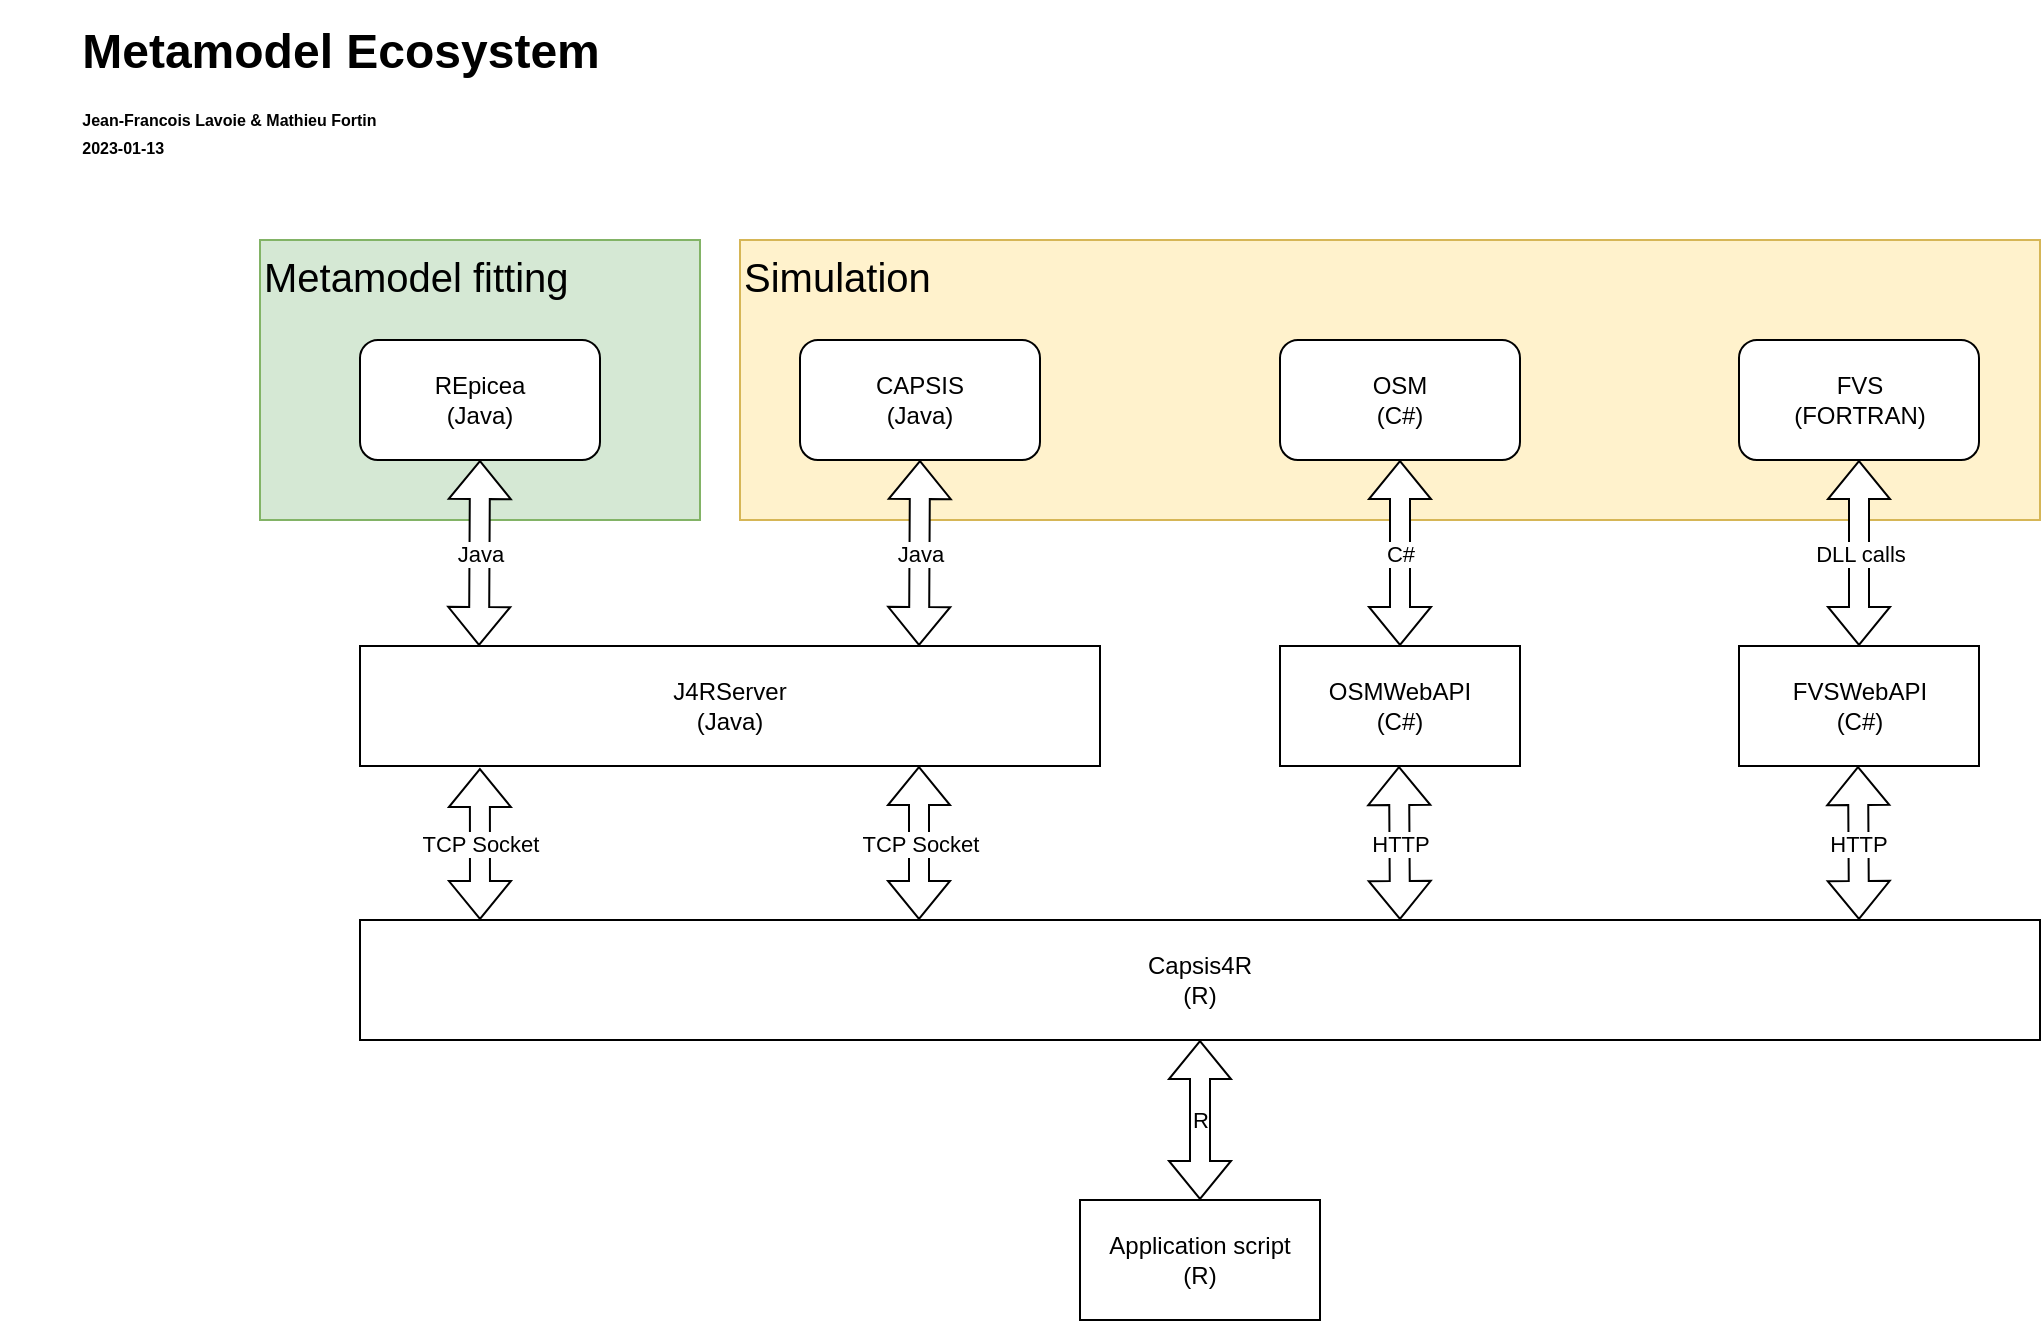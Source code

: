 <mxfile version="20.7.4" type="device"><diagram name="Page-1" id="90a13364-a465-7bf4-72fc-28e22215d7a0"><mxGraphModel dx="1434" dy="844" grid="1" gridSize="10" guides="1" tooltips="1" connect="1" arrows="1" fold="1" page="1" pageScale="1.5" pageWidth="1169" pageHeight="826" background="none" math="0" shadow="0"><root><mxCell id="0" style=";html=1;"/><mxCell id="1" style=";html=1;" parent="0"/><mxCell id="9B04QIiSWeJbnjCFWDSm-13" value="Metamodel fitting&amp;nbsp;" style="rounded=0;whiteSpace=wrap;html=1;fillColor=#d5e8d4;strokeColor=#82b366;align=left;verticalAlign=top;fontSize=20;" vertex="1" parent="1"><mxGeometry x="130" y="120" width="220" height="140" as="geometry"/></mxCell><mxCell id="9B04QIiSWeJbnjCFWDSm-12" value="Simulation&amp;nbsp;" style="rounded=0;whiteSpace=wrap;html=1;fillColor=#fff2cc;strokeColor=#d6b656;align=left;verticalAlign=top;fontSize=20;" vertex="1" parent="1"><mxGeometry x="370" y="120" width="650" height="140" as="geometry"/></mxCell><mxCell id="9B04QIiSWeJbnjCFWDSm-1" value="CAPSIS&lt;br&gt;(Java)" style="rounded=1;whiteSpace=wrap;html=1;" vertex="1" parent="1"><mxGeometry x="400" y="170" width="120" height="60" as="geometry"/></mxCell><mxCell id="9B04QIiSWeJbnjCFWDSm-2" value="OSM&lt;br&gt;(C#)" style="rounded=1;whiteSpace=wrap;html=1;" vertex="1" parent="1"><mxGeometry x="640" y="170" width="120" height="60" as="geometry"/></mxCell><mxCell id="9B04QIiSWeJbnjCFWDSm-3" value="FVS&lt;br&gt;(FORTRAN)" style="rounded=1;whiteSpace=wrap;html=1;" vertex="1" parent="1"><mxGeometry x="869.5" y="170" width="120" height="60" as="geometry"/></mxCell><mxCell id="9B04QIiSWeJbnjCFWDSm-4" value="Capsis4R&lt;br&gt;(R)" style="rounded=0;whiteSpace=wrap;html=1;" vertex="1" parent="1"><mxGeometry x="180" y="460" width="840" height="60" as="geometry"/></mxCell><mxCell id="9B04QIiSWeJbnjCFWDSm-6" value="OSMWebAPI&lt;br&gt;(C#)" style="rounded=0;whiteSpace=wrap;html=1;" vertex="1" parent="1"><mxGeometry x="640" y="323" width="120" height="60" as="geometry"/></mxCell><mxCell id="9B04QIiSWeJbnjCFWDSm-7" value="C#" style="shape=flexArrow;endArrow=classic;startArrow=classic;html=1;rounded=0;entryX=0.5;entryY=1;entryDx=0;entryDy=0;fillColor=default;" edge="1" parent="1" source="9B04QIiSWeJbnjCFWDSm-6" target="9B04QIiSWeJbnjCFWDSm-2"><mxGeometry width="100" height="100" relative="1" as="geometry"><mxPoint x="990" y="560" as="sourcePoint"/><mxPoint x="700" y="350" as="targetPoint"/></mxGeometry></mxCell><mxCell id="9B04QIiSWeJbnjCFWDSm-8" value="FVSWebAPI&lt;br&gt;(C#)" style="rounded=0;whiteSpace=wrap;html=1;" vertex="1" parent="1"><mxGeometry x="869.5" y="323" width="120" height="60" as="geometry"/></mxCell><mxCell id="9B04QIiSWeJbnjCFWDSm-9" value="DLL calls" style="shape=flexArrow;endArrow=classic;startArrow=classic;html=1;rounded=0;entryX=0.5;entryY=1;entryDx=0;entryDy=0;fillColor=default;" edge="1" parent="1" source="9B04QIiSWeJbnjCFWDSm-8" target="9B04QIiSWeJbnjCFWDSm-3"><mxGeometry width="100" height="100" relative="1" as="geometry"><mxPoint x="1219.5" y="560" as="sourcePoint"/><mxPoint x="929.5" y="350" as="targetPoint"/></mxGeometry></mxCell><mxCell id="9B04QIiSWeJbnjCFWDSm-10" value="REpicea&lt;br&gt;(Java)" style="rounded=1;whiteSpace=wrap;html=1;" vertex="1" parent="1"><mxGeometry x="180" y="170" width="120" height="60" as="geometry"/></mxCell><mxCell id="9B04QIiSWeJbnjCFWDSm-11" value="TCP Socket" style="shape=flexArrow;endArrow=classic;startArrow=classic;html=1;rounded=0;fillColor=default;entryX=0.162;entryY=1.017;entryDx=0;entryDy=0;entryPerimeter=0;" edge="1" parent="1" target="9B04QIiSWeJbnjCFWDSm-20"><mxGeometry width="100" height="100" relative="1" as="geometry"><mxPoint x="240" y="460" as="sourcePoint"/><mxPoint x="240" y="400" as="targetPoint"/></mxGeometry></mxCell><mxCell id="9B04QIiSWeJbnjCFWDSm-16" value="HTTP" style="shape=flexArrow;endArrow=classic;startArrow=classic;html=1;rounded=0;entryX=0.5;entryY=1;entryDx=0;entryDy=0;fillColor=default;" edge="1" parent="1"><mxGeometry width="100" height="100" relative="1" as="geometry"><mxPoint x="700" y="460" as="sourcePoint"/><mxPoint x="699.5" y="383" as="targetPoint"/></mxGeometry></mxCell><mxCell id="9B04QIiSWeJbnjCFWDSm-17" value="HTTP" style="shape=flexArrow;endArrow=classic;startArrow=classic;html=1;rounded=0;entryX=0.5;entryY=1;entryDx=0;entryDy=0;fillColor=default;" edge="1" parent="1"><mxGeometry width="100" height="100" relative="1" as="geometry"><mxPoint x="929.5" y="460" as="sourcePoint"/><mxPoint x="929" y="383" as="targetPoint"/></mxGeometry></mxCell><mxCell id="9B04QIiSWeJbnjCFWDSm-20" value="J4RServer&lt;br&gt;(Java)" style="rounded=0;whiteSpace=wrap;html=1;" vertex="1" parent="1"><mxGeometry x="180" y="323" width="370" height="60" as="geometry"/></mxCell><mxCell id="9B04QIiSWeJbnjCFWDSm-22" value="Java" style="shape=flexArrow;endArrow=classic;startArrow=classic;html=1;rounded=0;fillColor=default;entryX=0.5;entryY=1;entryDx=0;entryDy=0;" edge="1" parent="1" target="9B04QIiSWeJbnjCFWDSm-10"><mxGeometry width="100" height="100" relative="1" as="geometry"><mxPoint x="239.5" y="323" as="sourcePoint"/><mxPoint x="239.5" y="246" as="targetPoint"/></mxGeometry></mxCell><mxCell id="9B04QIiSWeJbnjCFWDSm-23" value="TCP Socket" style="shape=flexArrow;endArrow=classic;startArrow=classic;html=1;rounded=0;fillColor=default;entryX=0.5;entryY=1;entryDx=0;entryDy=0;" edge="1" parent="1"><mxGeometry width="100" height="100" relative="1" as="geometry"><mxPoint x="459.5" y="460" as="sourcePoint"/><mxPoint x="459.5" y="383" as="targetPoint"/></mxGeometry></mxCell><mxCell id="9B04QIiSWeJbnjCFWDSm-25" value="Java" style="shape=flexArrow;endArrow=classic;startArrow=classic;html=1;rounded=0;fillColor=default;entryX=0.5;entryY=1;entryDx=0;entryDy=0;" edge="1" parent="1" target="9B04QIiSWeJbnjCFWDSm-1"><mxGeometry width="100" height="100" relative="1" as="geometry"><mxPoint x="459.5" y="323" as="sourcePoint"/><mxPoint x="460" y="260" as="targetPoint"/></mxGeometry></mxCell><mxCell id="9B04QIiSWeJbnjCFWDSm-28" value="Application script&lt;br&gt;(R)" style="rounded=0;whiteSpace=wrap;html=1;" vertex="1" parent="1"><mxGeometry x="540" y="600" width="120" height="60" as="geometry"/></mxCell><mxCell id="9B04QIiSWeJbnjCFWDSm-29" value="R" style="shape=flexArrow;endArrow=classic;startArrow=classic;html=1;rounded=0;fillColor=default;entryX=0.5;entryY=1;entryDx=0;entryDy=0;exitX=0.5;exitY=0;exitDx=0;exitDy=0;" edge="1" parent="1" source="9B04QIiSWeJbnjCFWDSm-28" target="9B04QIiSWeJbnjCFWDSm-4"><mxGeometry width="100" height="100" relative="1" as="geometry"><mxPoint x="579.5" y="627" as="sourcePoint"/><mxPoint x="579.5" y="550" as="targetPoint"/></mxGeometry></mxCell><mxCell id="9B04QIiSWeJbnjCFWDSm-30" value="Metamodel Ecosystem&lt;br&gt;&lt;div style=&quot;text-align: left;&quot;&gt;&lt;span style=&quot;font-size: 8px; background-color: initial;&quot;&gt;Jean-Francois Lavoie &amp;amp; Mathieu Fortin&lt;/span&gt;&lt;/div&gt;&lt;font style=&quot;font-size: 8px;&quot;&gt;&lt;div style=&quot;text-align: left;&quot;&gt;&lt;span style=&quot;background-color: initial;&quot;&gt;2023-01-13&lt;/span&gt;&lt;/div&gt;&lt;/font&gt;" style="text;strokeColor=none;fillColor=none;html=1;fontSize=24;fontStyle=1;verticalAlign=middle;align=center;" vertex="1" parent="1"><mxGeometry width="340" height="90" as="geometry"/></mxCell></root></mxGraphModel></diagram></mxfile>
